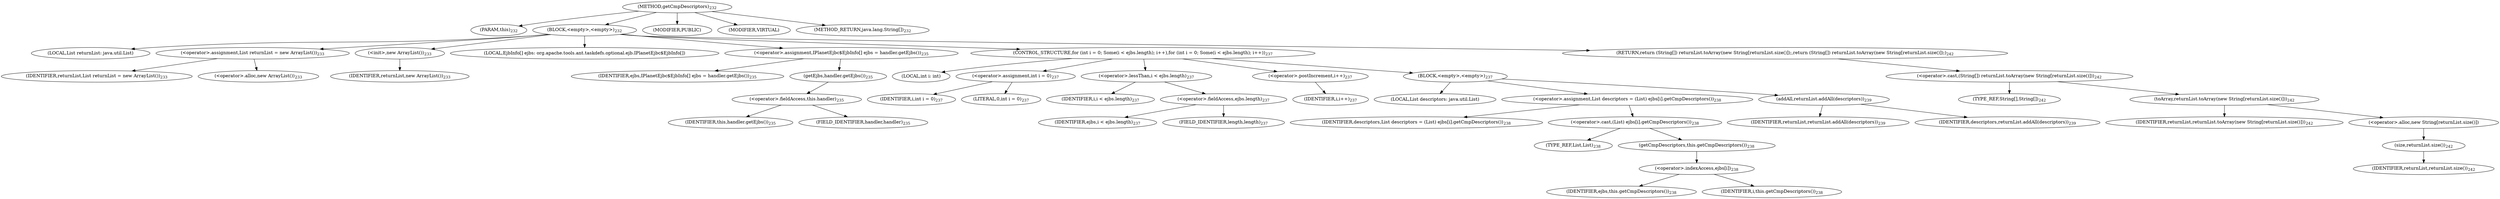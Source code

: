 digraph "getCmpDescriptors" {  
"499" [label = <(METHOD,getCmpDescriptors)<SUB>232</SUB>> ]
"500" [label = <(PARAM,this)<SUB>232</SUB>> ]
"501" [label = <(BLOCK,&lt;empty&gt;,&lt;empty&gt;)<SUB>232</SUB>> ]
"20" [label = <(LOCAL,List returnList: java.util.List)> ]
"502" [label = <(&lt;operator&gt;.assignment,List returnList = new ArrayList())<SUB>233</SUB>> ]
"503" [label = <(IDENTIFIER,returnList,List returnList = new ArrayList())<SUB>233</SUB>> ]
"504" [label = <(&lt;operator&gt;.alloc,new ArrayList())<SUB>233</SUB>> ]
"505" [label = <(&lt;init&gt;,new ArrayList())<SUB>233</SUB>> ]
"19" [label = <(IDENTIFIER,returnList,new ArrayList())<SUB>233</SUB>> ]
"506" [label = <(LOCAL,EjbInfo[] ejbs: org.apache.tools.ant.taskdefs.optional.ejb.IPlanetEjbc$EjbInfo[])> ]
"507" [label = <(&lt;operator&gt;.assignment,IPlanetEjbc$EjbInfo[] ejbs = handler.getEjbs())<SUB>235</SUB>> ]
"508" [label = <(IDENTIFIER,ejbs,IPlanetEjbc$EjbInfo[] ejbs = handler.getEjbs())<SUB>235</SUB>> ]
"509" [label = <(getEjbs,handler.getEjbs())<SUB>235</SUB>> ]
"510" [label = <(&lt;operator&gt;.fieldAccess,this.handler)<SUB>235</SUB>> ]
"511" [label = <(IDENTIFIER,this,handler.getEjbs())<SUB>235</SUB>> ]
"512" [label = <(FIELD_IDENTIFIER,handler,handler)<SUB>235</SUB>> ]
"513" [label = <(CONTROL_STRUCTURE,for (int i = 0; Some(i &lt; ejbs.length); i++),for (int i = 0; Some(i &lt; ejbs.length); i++))<SUB>237</SUB>> ]
"514" [label = <(LOCAL,int i: int)> ]
"515" [label = <(&lt;operator&gt;.assignment,int i = 0)<SUB>237</SUB>> ]
"516" [label = <(IDENTIFIER,i,int i = 0)<SUB>237</SUB>> ]
"517" [label = <(LITERAL,0,int i = 0)<SUB>237</SUB>> ]
"518" [label = <(&lt;operator&gt;.lessThan,i &lt; ejbs.length)<SUB>237</SUB>> ]
"519" [label = <(IDENTIFIER,i,i &lt; ejbs.length)<SUB>237</SUB>> ]
"520" [label = <(&lt;operator&gt;.fieldAccess,ejbs.length)<SUB>237</SUB>> ]
"521" [label = <(IDENTIFIER,ejbs,i &lt; ejbs.length)<SUB>237</SUB>> ]
"522" [label = <(FIELD_IDENTIFIER,length,length)<SUB>237</SUB>> ]
"523" [label = <(&lt;operator&gt;.postIncrement,i++)<SUB>237</SUB>> ]
"524" [label = <(IDENTIFIER,i,i++)<SUB>237</SUB>> ]
"525" [label = <(BLOCK,&lt;empty&gt;,&lt;empty&gt;)<SUB>237</SUB>> ]
"526" [label = <(LOCAL,List descriptors: java.util.List)> ]
"527" [label = <(&lt;operator&gt;.assignment,List descriptors = (List) ejbs[i].getCmpDescriptors())<SUB>238</SUB>> ]
"528" [label = <(IDENTIFIER,descriptors,List descriptors = (List) ejbs[i].getCmpDescriptors())<SUB>238</SUB>> ]
"529" [label = <(&lt;operator&gt;.cast,(List) ejbs[i].getCmpDescriptors())<SUB>238</SUB>> ]
"530" [label = <(TYPE_REF,List,List)<SUB>238</SUB>> ]
"531" [label = <(getCmpDescriptors,this.getCmpDescriptors())<SUB>238</SUB>> ]
"532" [label = <(&lt;operator&gt;.indexAccess,ejbs[i])<SUB>238</SUB>> ]
"533" [label = <(IDENTIFIER,ejbs,this.getCmpDescriptors())<SUB>238</SUB>> ]
"534" [label = <(IDENTIFIER,i,this.getCmpDescriptors())<SUB>238</SUB>> ]
"535" [label = <(addAll,returnList.addAll(descriptors))<SUB>239</SUB>> ]
"536" [label = <(IDENTIFIER,returnList,returnList.addAll(descriptors))<SUB>239</SUB>> ]
"537" [label = <(IDENTIFIER,descriptors,returnList.addAll(descriptors))<SUB>239</SUB>> ]
"538" [label = <(RETURN,return (String[]) returnList.toArray(new String[returnList.size()]);,return (String[]) returnList.toArray(new String[returnList.size()]);)<SUB>242</SUB>> ]
"539" [label = <(&lt;operator&gt;.cast,(String[]) returnList.toArray(new String[returnList.size()]))<SUB>242</SUB>> ]
"540" [label = <(TYPE_REF,String[],String[])<SUB>242</SUB>> ]
"541" [label = <(toArray,returnList.toArray(new String[returnList.size()]))<SUB>242</SUB>> ]
"542" [label = <(IDENTIFIER,returnList,returnList.toArray(new String[returnList.size()]))<SUB>242</SUB>> ]
"543" [label = <(&lt;operator&gt;.alloc,new String[returnList.size()])> ]
"544" [label = <(size,returnList.size())<SUB>242</SUB>> ]
"545" [label = <(IDENTIFIER,returnList,returnList.size())<SUB>242</SUB>> ]
"546" [label = <(MODIFIER,PUBLIC)> ]
"547" [label = <(MODIFIER,VIRTUAL)> ]
"548" [label = <(METHOD_RETURN,java.lang.String[])<SUB>232</SUB>> ]
  "499" -> "500" 
  "499" -> "501" 
  "499" -> "546" 
  "499" -> "547" 
  "499" -> "548" 
  "501" -> "20" 
  "501" -> "502" 
  "501" -> "505" 
  "501" -> "506" 
  "501" -> "507" 
  "501" -> "513" 
  "501" -> "538" 
  "502" -> "503" 
  "502" -> "504" 
  "505" -> "19" 
  "507" -> "508" 
  "507" -> "509" 
  "509" -> "510" 
  "510" -> "511" 
  "510" -> "512" 
  "513" -> "514" 
  "513" -> "515" 
  "513" -> "518" 
  "513" -> "523" 
  "513" -> "525" 
  "515" -> "516" 
  "515" -> "517" 
  "518" -> "519" 
  "518" -> "520" 
  "520" -> "521" 
  "520" -> "522" 
  "523" -> "524" 
  "525" -> "526" 
  "525" -> "527" 
  "525" -> "535" 
  "527" -> "528" 
  "527" -> "529" 
  "529" -> "530" 
  "529" -> "531" 
  "531" -> "532" 
  "532" -> "533" 
  "532" -> "534" 
  "535" -> "536" 
  "535" -> "537" 
  "538" -> "539" 
  "539" -> "540" 
  "539" -> "541" 
  "541" -> "542" 
  "541" -> "543" 
  "543" -> "544" 
  "544" -> "545" 
}
